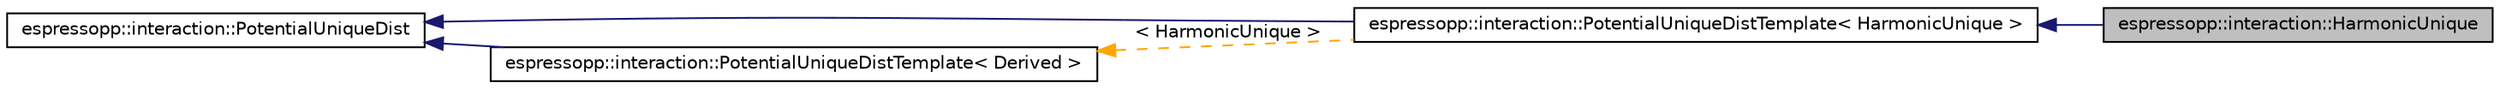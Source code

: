 digraph G
{
  edge [fontname="Helvetica",fontsize="10",labelfontname="Helvetica",labelfontsize="10"];
  node [fontname="Helvetica",fontsize="10",shape=record];
  rankdir="LR";
  Node1 [label="espressopp::interaction::HarmonicUnique",height=0.2,width=0.4,color="black", fillcolor="grey75", style="filled" fontcolor="black"];
  Node2 -> Node1 [dir="back",color="midnightblue",fontsize="10",style="solid",fontname="Helvetica"];
  Node2 [label="espressopp::interaction::PotentialUniqueDistTemplate\< HarmonicUnique \>",height=0.2,width=0.4,color="black", fillcolor="white", style="filled",URL="$classespressopp_1_1interaction_1_1PotentialUniqueDistTemplate.html"];
  Node3 -> Node2 [dir="back",color="midnightblue",fontsize="10",style="solid",fontname="Helvetica"];
  Node3 [label="espressopp::interaction::PotentialUniqueDist",height=0.2,width=0.4,color="black", fillcolor="white", style="filled",URL="$classespressopp_1_1interaction_1_1PotentialUniqueDist.html"];
  Node4 -> Node2 [dir="back",color="orange",fontsize="10",style="dashed",label=" \< HarmonicUnique \>" ,fontname="Helvetica"];
  Node4 [label="espressopp::interaction::PotentialUniqueDistTemplate\< Derived \>",height=0.2,width=0.4,color="black", fillcolor="white", style="filled",URL="$classespressopp_1_1interaction_1_1PotentialUniqueDistTemplate.html",tooltip="Provides a template for the simple implementation of a shifted, absolute distance dependent Potential..."];
  Node3 -> Node4 [dir="back",color="midnightblue",fontsize="10",style="solid",fontname="Helvetica"];
}
